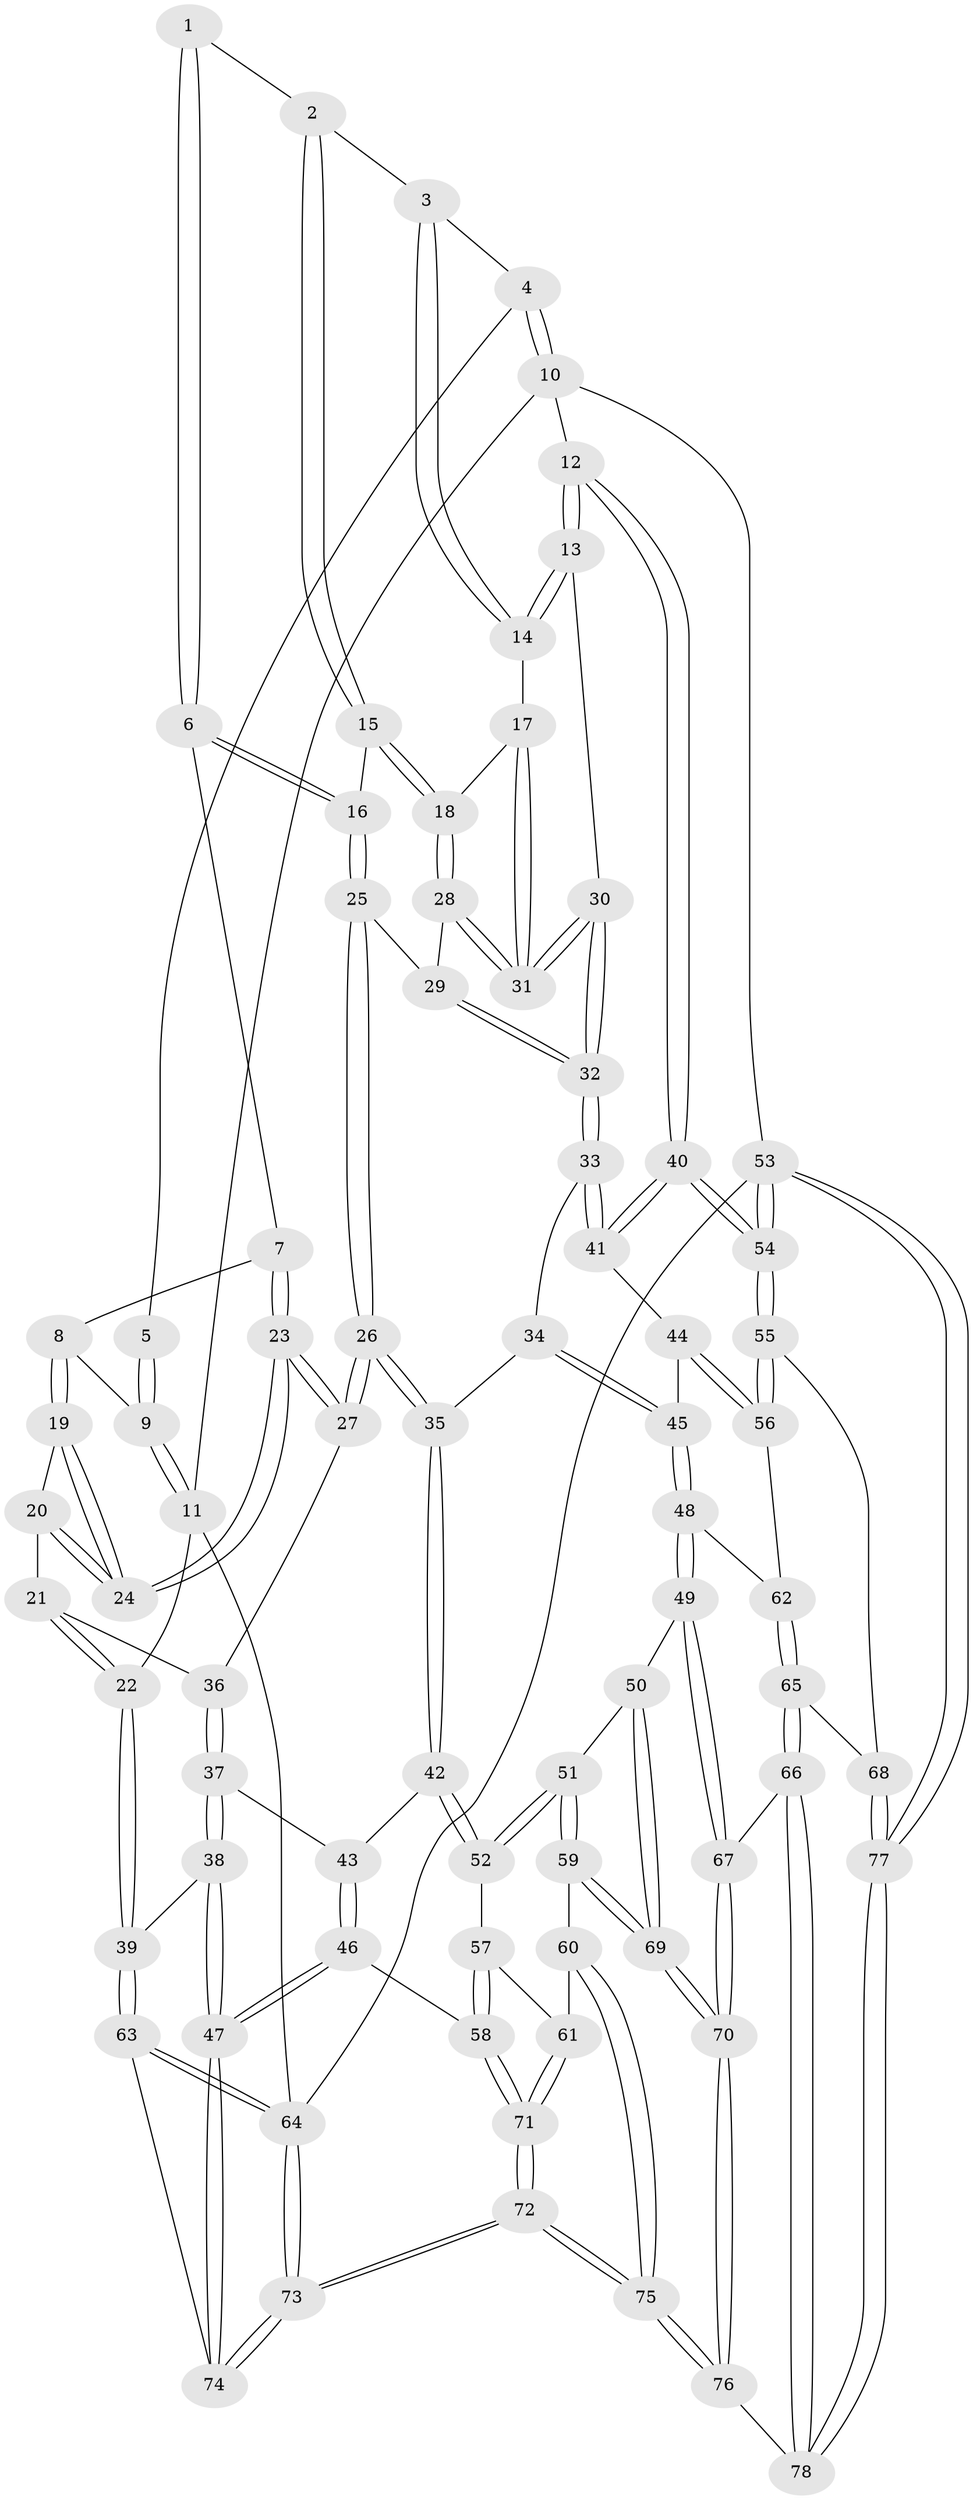 // coarse degree distribution, {3: 0.4166666666666667, 5: 0.25, 4: 0.25, 6: 0.041666666666666664, 2: 0.041666666666666664}
// Generated by graph-tools (version 1.1) at 2025/54/03/04/25 22:54:43]
// undirected, 78 vertices, 192 edges
graph export_dot {
  node [color=gray90,style=filled];
  1 [pos="+0.48222337003682575+0.006488577261236314"];
  2 [pos="+0.5389528109662397+0.0677410614057461"];
  3 [pos="+0.7715623581345779+0"];
  4 [pos="+0.7896117377778702+0"];
  5 [pos="+0.3854469052536108+0"];
  6 [pos="+0.44651895174283973+0.17303913442103724"];
  7 [pos="+0.3811525749442946+0.15952565038375946"];
  8 [pos="+0.13473457505799002+0"];
  9 [pos="+0.12059228108970345+0"];
  10 [pos="+1+0"];
  11 [pos="+0+0"];
  12 [pos="+1+0.09457386314216604"];
  13 [pos="+0.9395833332515418+0.2458471618971062"];
  14 [pos="+0.6855055586805474+0.11420692598882712"];
  15 [pos="+0.5778813066422887+0.1388201925237303"];
  16 [pos="+0.4594654517274087+0.1787363011570801"];
  17 [pos="+0.6390696756576758+0.1508127063908189"];
  18 [pos="+0.629518218367093+0.15375650991439238"];
  19 [pos="+0.14131799246381718+0.04317032307739068"];
  20 [pos="+0.06035648124793279+0.3358684602808588"];
  21 [pos="+0.008718337886358216+0.371459391092484"];
  22 [pos="+0+0.3956638416794354"];
  23 [pos="+0.29938308014773907+0.3757971133845605"];
  24 [pos="+0.2939135335963505+0.37207332829798323"];
  25 [pos="+0.49038484821229383+0.35331394639093106"];
  26 [pos="+0.4036993689874928+0.5142301455655351"];
  27 [pos="+0.34585984525893076+0.4455640454643936"];
  28 [pos="+0.5905350357158217+0.27664340746699134"];
  29 [pos="+0.5435150760341583+0.31903697889760274"];
  30 [pos="+0.7915225398172564+0.3919223947179853"];
  31 [pos="+0.7912500014356908+0.39164704804858785"];
  32 [pos="+0.7819030919433406+0.422344910718693"];
  33 [pos="+0.7758236712084758+0.4485931265041655"];
  34 [pos="+0.5711316325527426+0.5302135615272721"];
  35 [pos="+0.4053046092538899+0.5209484289197734"];
  36 [pos="+0.07398168147492967+0.4583516702881633"];
  37 [pos="+0.12214325078267539+0.594159247953586"];
  38 [pos="+0.0020655863800528233+0.6723035722632016"];
  39 [pos="+0+0.6583894744253712"];
  40 [pos="+1+0.6911503307633315"];
  41 [pos="+0.8995988829109272+0.617840761296375"];
  42 [pos="+0.3903128405409076+0.551437588775906"];
  43 [pos="+0.2885648193989951+0.589903640335844"];
  44 [pos="+0.8284426600014191+0.6726699806577422"];
  45 [pos="+0.7040317631180047+0.7288939444992497"];
  46 [pos="+0.15966582996806983+0.818988843098624"];
  47 [pos="+0.12745263108698351+0.8246797045343133"];
  48 [pos="+0.6854916142335201+0.7683807671589125"];
  49 [pos="+0.5911408493980435+0.806856024626788"];
  50 [pos="+0.5860021441765868+0.8064767393947057"];
  51 [pos="+0.5152488658916208+0.7660656728034476"];
  52 [pos="+0.3990022406559253+0.5944154608128686"];
  53 [pos="+1+1"];
  54 [pos="+1+0.8484128310661786"];
  55 [pos="+0.8475246293370695+0.8812550365432934"];
  56 [pos="+0.8214233023905638+0.8483623564946609"];
  57 [pos="+0.3602816017974593+0.7236444944860072"];
  58 [pos="+0.22416980928790078+0.8461368022173276"];
  59 [pos="+0.43377551943674747+0.8828988866283398"];
  60 [pos="+0.41812497550803046+0.884665000544397"];
  61 [pos="+0.3653717741316296+0.8560924256325895"];
  62 [pos="+0.7045609186251754+0.7953356354110781"];
  63 [pos="+0+1"];
  64 [pos="+0+1"];
  65 [pos="+0.7243890143367759+0.9256696923831115"];
  66 [pos="+0.7001836943962862+0.9512792337543886"];
  67 [pos="+0.6289237127906413+0.903911956693499"];
  68 [pos="+0.8146162486301358+0.916081993735169"];
  69 [pos="+0.5125628632978229+0.9450792306698038"];
  70 [pos="+0.5291022121131705+1"];
  71 [pos="+0.2776378445704579+0.9059825066571584"];
  72 [pos="+0.27609447232221346+1"];
  73 [pos="+0.08816974620500002+1"];
  74 [pos="+0.12020773413741041+0.8382844367279974"];
  75 [pos="+0.2967127255350963+1"];
  76 [pos="+0.5256461391279373+1"];
  77 [pos="+0.864607694733142+1"];
  78 [pos="+0.6496481545472732+1"];
  1 -- 2;
  1 -- 6;
  1 -- 6;
  2 -- 3;
  2 -- 15;
  2 -- 15;
  3 -- 4;
  3 -- 14;
  3 -- 14;
  4 -- 5;
  4 -- 10;
  4 -- 10;
  5 -- 9;
  5 -- 9;
  6 -- 7;
  6 -- 16;
  6 -- 16;
  7 -- 8;
  7 -- 23;
  7 -- 23;
  8 -- 9;
  8 -- 19;
  8 -- 19;
  9 -- 11;
  9 -- 11;
  10 -- 11;
  10 -- 12;
  10 -- 53;
  11 -- 22;
  11 -- 64;
  12 -- 13;
  12 -- 13;
  12 -- 40;
  12 -- 40;
  13 -- 14;
  13 -- 14;
  13 -- 30;
  14 -- 17;
  15 -- 16;
  15 -- 18;
  15 -- 18;
  16 -- 25;
  16 -- 25;
  17 -- 18;
  17 -- 31;
  17 -- 31;
  18 -- 28;
  18 -- 28;
  19 -- 20;
  19 -- 24;
  19 -- 24;
  20 -- 21;
  20 -- 24;
  20 -- 24;
  21 -- 22;
  21 -- 22;
  21 -- 36;
  22 -- 39;
  22 -- 39;
  23 -- 24;
  23 -- 24;
  23 -- 27;
  23 -- 27;
  25 -- 26;
  25 -- 26;
  25 -- 29;
  26 -- 27;
  26 -- 27;
  26 -- 35;
  26 -- 35;
  27 -- 36;
  28 -- 29;
  28 -- 31;
  28 -- 31;
  29 -- 32;
  29 -- 32;
  30 -- 31;
  30 -- 31;
  30 -- 32;
  30 -- 32;
  32 -- 33;
  32 -- 33;
  33 -- 34;
  33 -- 41;
  33 -- 41;
  34 -- 35;
  34 -- 45;
  34 -- 45;
  35 -- 42;
  35 -- 42;
  36 -- 37;
  36 -- 37;
  37 -- 38;
  37 -- 38;
  37 -- 43;
  38 -- 39;
  38 -- 47;
  38 -- 47;
  39 -- 63;
  39 -- 63;
  40 -- 41;
  40 -- 41;
  40 -- 54;
  40 -- 54;
  41 -- 44;
  42 -- 43;
  42 -- 52;
  42 -- 52;
  43 -- 46;
  43 -- 46;
  44 -- 45;
  44 -- 56;
  44 -- 56;
  45 -- 48;
  45 -- 48;
  46 -- 47;
  46 -- 47;
  46 -- 58;
  47 -- 74;
  47 -- 74;
  48 -- 49;
  48 -- 49;
  48 -- 62;
  49 -- 50;
  49 -- 67;
  49 -- 67;
  50 -- 51;
  50 -- 69;
  50 -- 69;
  51 -- 52;
  51 -- 52;
  51 -- 59;
  51 -- 59;
  52 -- 57;
  53 -- 54;
  53 -- 54;
  53 -- 77;
  53 -- 77;
  53 -- 64;
  54 -- 55;
  54 -- 55;
  55 -- 56;
  55 -- 56;
  55 -- 68;
  56 -- 62;
  57 -- 58;
  57 -- 58;
  57 -- 61;
  58 -- 71;
  58 -- 71;
  59 -- 60;
  59 -- 69;
  59 -- 69;
  60 -- 61;
  60 -- 75;
  60 -- 75;
  61 -- 71;
  61 -- 71;
  62 -- 65;
  62 -- 65;
  63 -- 64;
  63 -- 64;
  63 -- 74;
  64 -- 73;
  64 -- 73;
  65 -- 66;
  65 -- 66;
  65 -- 68;
  66 -- 67;
  66 -- 78;
  66 -- 78;
  67 -- 70;
  67 -- 70;
  68 -- 77;
  68 -- 77;
  69 -- 70;
  69 -- 70;
  70 -- 76;
  70 -- 76;
  71 -- 72;
  71 -- 72;
  72 -- 73;
  72 -- 73;
  72 -- 75;
  72 -- 75;
  73 -- 74;
  73 -- 74;
  75 -- 76;
  75 -- 76;
  76 -- 78;
  77 -- 78;
  77 -- 78;
}
